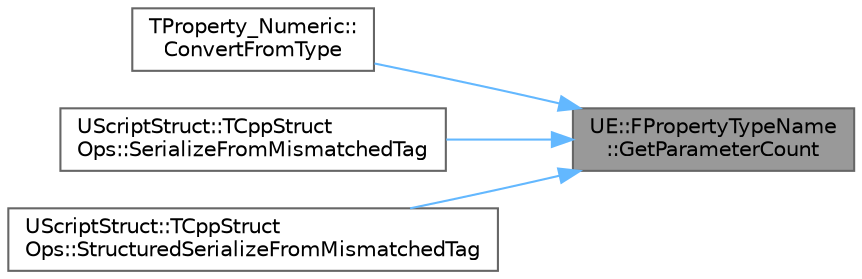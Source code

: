 digraph "UE::FPropertyTypeName::GetParameterCount"
{
 // INTERACTIVE_SVG=YES
 // LATEX_PDF_SIZE
  bgcolor="transparent";
  edge [fontname=Helvetica,fontsize=10,labelfontname=Helvetica,labelfontsize=10];
  node [fontname=Helvetica,fontsize=10,shape=box,height=0.2,width=0.4];
  rankdir="RL";
  Node1 [id="Node000001",label="UE::FPropertyTypeName\l::GetParameterCount",height=0.2,width=0.4,color="gray40", fillcolor="grey60", style="filled", fontcolor="black",tooltip="Returns the number of type parameters under the root of this property type name."];
  Node1 -> Node2 [id="edge1_Node000001_Node000002",dir="back",color="steelblue1",style="solid",tooltip=" "];
  Node2 [id="Node000002",label="TProperty_Numeric::\lConvertFromType",height=0.2,width=0.4,color="grey40", fillcolor="white", style="filled",URL="$dc/d30/classTProperty__Numeric.html#abe685cd9a69bda2bdb5145dd9b082001",tooltip=" "];
  Node1 -> Node3 [id="edge2_Node000001_Node000003",dir="back",color="steelblue1",style="solid",tooltip=" "];
  Node3 [id="Node000003",label="UScriptStruct::TCppStruct\lOps::SerializeFromMismatchedTag",height=0.2,width=0.4,color="grey40", fillcolor="white", style="filled",URL="$d0/dca/structUScriptStruct_1_1TCppStructOps.html#a2dac9b370affe21c7075d3bc5fa6a918",tooltip="Serialize this structure, from some other tag."];
  Node1 -> Node4 [id="edge3_Node000001_Node000004",dir="back",color="steelblue1",style="solid",tooltip=" "];
  Node4 [id="Node000004",label="UScriptStruct::TCppStruct\lOps::StructuredSerializeFromMismatchedTag",height=0.2,width=0.4,color="grey40", fillcolor="white", style="filled",URL="$d0/dca/structUScriptStruct_1_1TCppStructOps.html#a7ef2aca65627913838a9b1b7f4a5912f",tooltip=" "];
}
